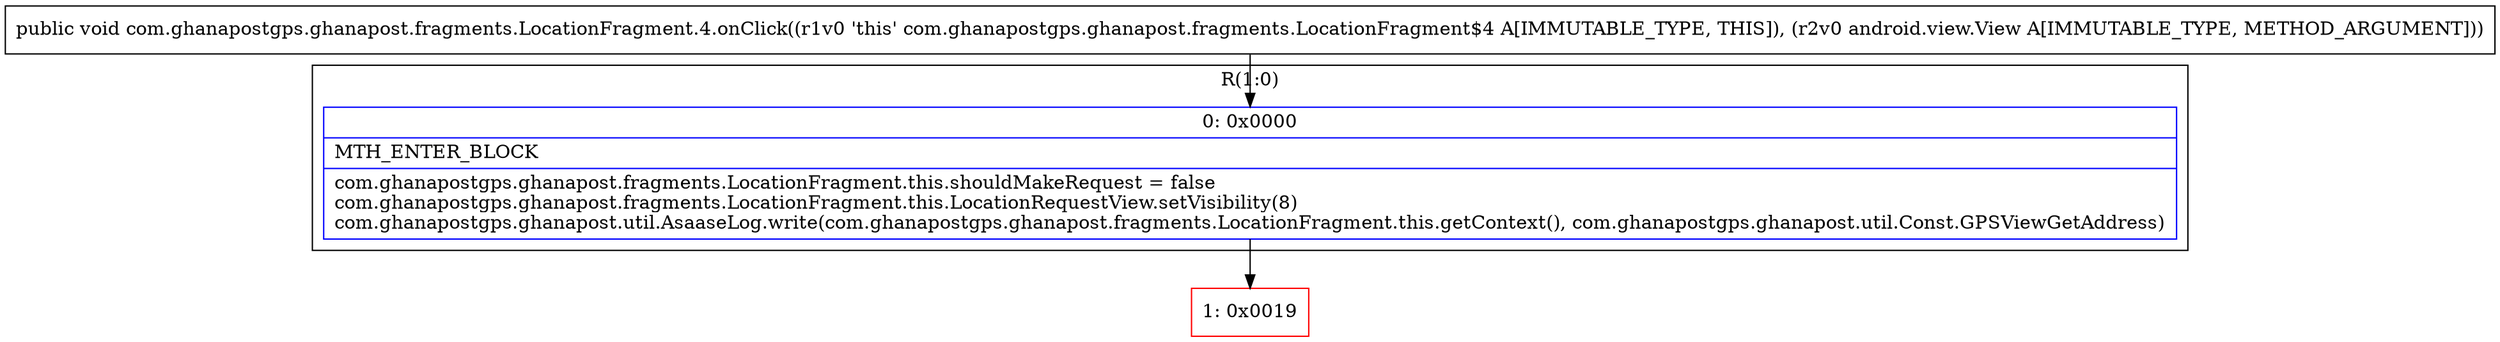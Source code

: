 digraph "CFG forcom.ghanapostgps.ghanapost.fragments.LocationFragment.4.onClick(Landroid\/view\/View;)V" {
subgraph cluster_Region_974443095 {
label = "R(1:0)";
node [shape=record,color=blue];
Node_0 [shape=record,label="{0\:\ 0x0000|MTH_ENTER_BLOCK\l|com.ghanapostgps.ghanapost.fragments.LocationFragment.this.shouldMakeRequest = false\lcom.ghanapostgps.ghanapost.fragments.LocationFragment.this.LocationRequestView.setVisibility(8)\lcom.ghanapostgps.ghanapost.util.AsaaseLog.write(com.ghanapostgps.ghanapost.fragments.LocationFragment.this.getContext(), com.ghanapostgps.ghanapost.util.Const.GPSViewGetAddress)\l}"];
}
Node_1 [shape=record,color=red,label="{1\:\ 0x0019}"];
MethodNode[shape=record,label="{public void com.ghanapostgps.ghanapost.fragments.LocationFragment.4.onClick((r1v0 'this' com.ghanapostgps.ghanapost.fragments.LocationFragment$4 A[IMMUTABLE_TYPE, THIS]), (r2v0 android.view.View A[IMMUTABLE_TYPE, METHOD_ARGUMENT])) }"];
MethodNode -> Node_0;
Node_0 -> Node_1;
}

